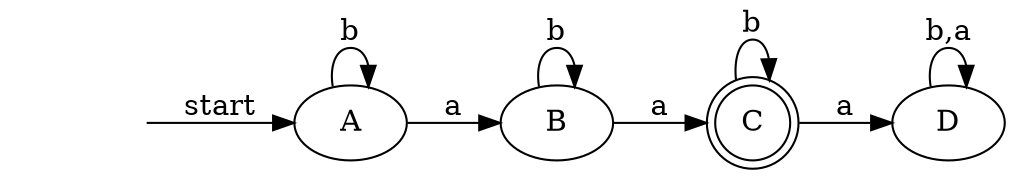 digraph outputAutomaat {
	rankdir=LR
	start [style=invisible]
	start -> "A" [label=start]
	"C" [shape=doublecircle]
	"A" -> "A" [label="b"]
	"A" -> "B" [label="a"]
	"B" -> "B" [label="b"]
	"B" -> "C" [label="a"]
	"C" -> "C" [label="b"]
	"C" -> "D" [label="a"]
	"D" -> "D" [label="b,a"]
}

